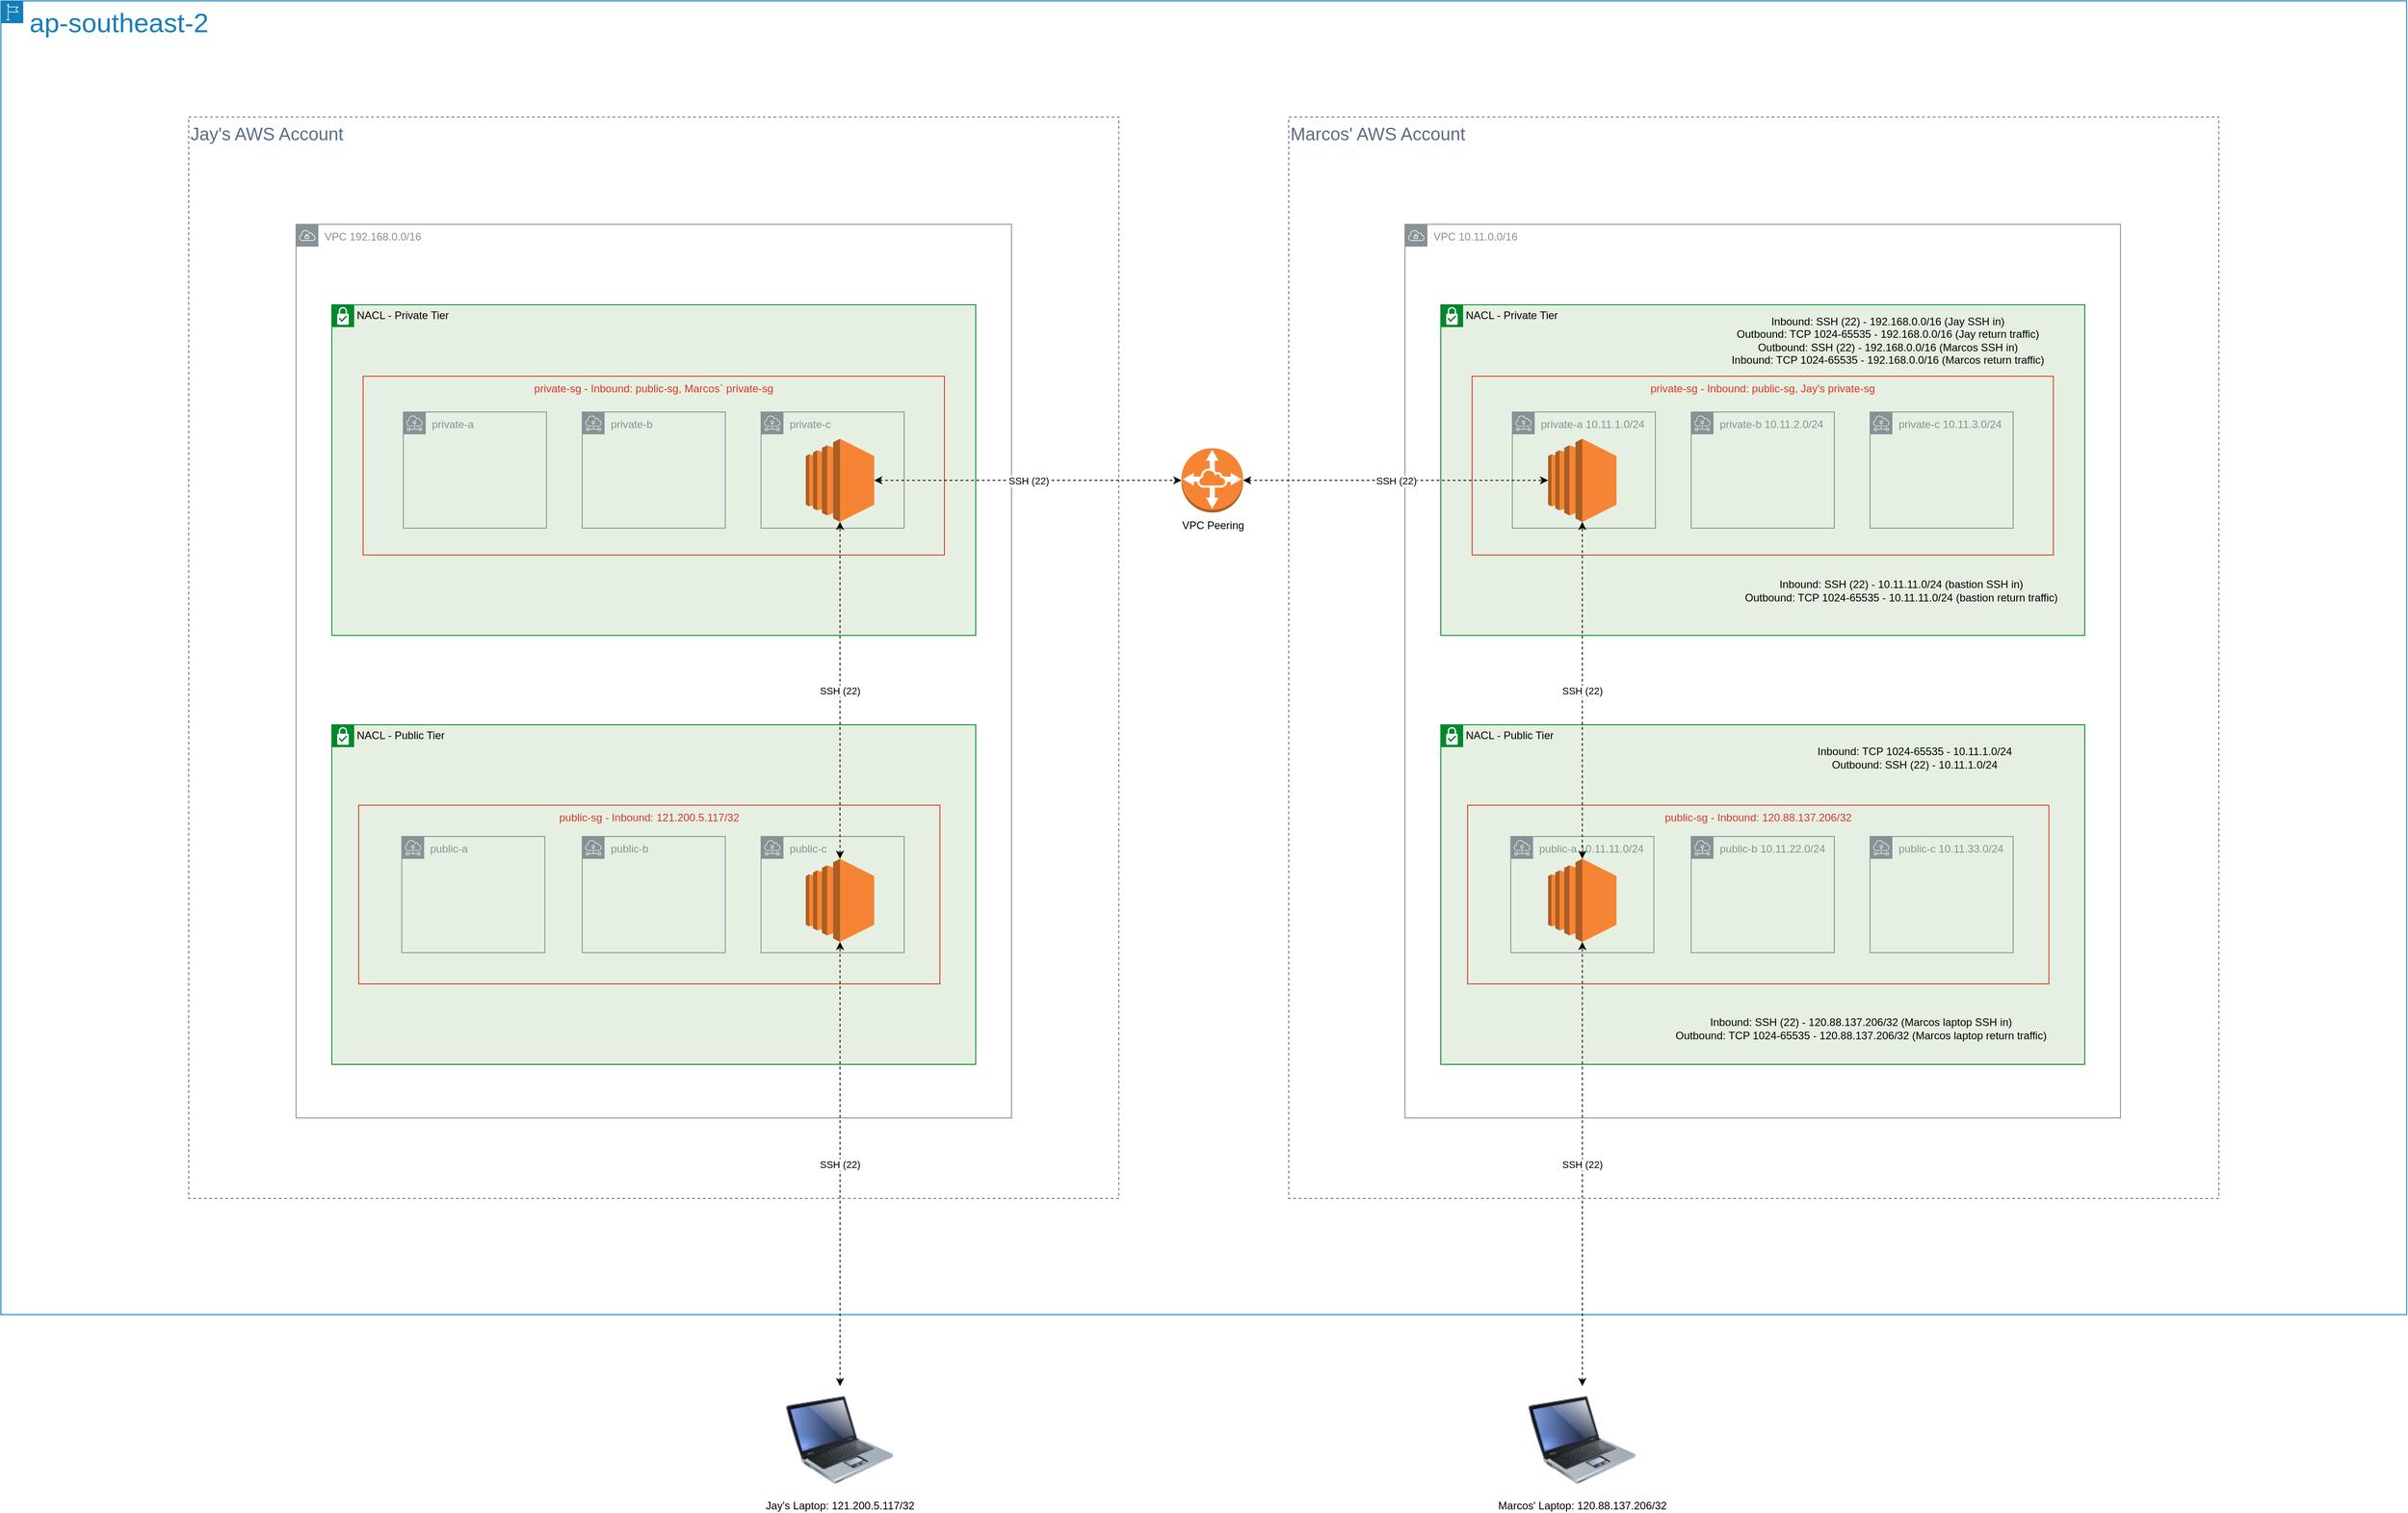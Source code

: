 <mxfile version="13.0.3" type="device"><diagram id="TrWHCffzf5_rGLEsfRIC" name="Page-1"><mxGraphModel dx="3022" dy="1222" grid="1" gridSize="10" guides="1" tooltips="1" connect="1" arrows="1" fold="1" page="0" pageScale="1" pageWidth="827" pageHeight="1169" math="0" shadow="0"><root><mxCell id="0"/><mxCell id="1" parent="0"/><mxCell id="wX97lJ7wE0CjYujslC2b-47" value="Jay's AWS Account" style="fillColor=none;strokeColor=#5A6C86;dashed=1;verticalAlign=top;fontStyle=0;fontColor=#5A6C86;fontSize=20;align=left;" parent="1" vertex="1"><mxGeometry x="-1360" y="120" width="1040" height="1210" as="geometry"/></mxCell><mxCell id="wX97lJ7wE0CjYujslC2b-46" value="Marcos' AWS Account" style="fillColor=none;strokeColor=#5A6C86;dashed=1;verticalAlign=top;fontStyle=0;fontColor=#5A6C86;fontSize=20;align=left;" parent="1" vertex="1"><mxGeometry x="-130" y="120" width="1040" height="1210" as="geometry"/></mxCell><mxCell id="wX97lJ7wE0CjYujslC2b-48" value="&lt;font style=&quot;font-size: 30px&quot;&gt;ap-southeast-2&lt;/font&gt;" style="points=[[0,0],[0.25,0],[0.5,0],[0.75,0],[1,0],[1,0.25],[1,0.5],[1,0.75],[1,1],[0.75,1],[0.5,1],[0.25,1],[0,1],[0,0.75],[0,0.5],[0,0.25]];outlineConnect=0;gradientColor=none;html=1;whiteSpace=wrap;fontSize=12;fontStyle=0;shape=mxgraph.aws4.group;grIcon=mxgraph.aws4.group_region;strokeColor=#147EBA;fillColor=none;verticalAlign=top;align=left;spacingLeft=30;fontColor=#147EBA;dashed=0;" parent="1" vertex="1"><mxGeometry x="-1570" y="-10" width="2690" height="1470" as="geometry"/></mxCell><mxCell id="wX97lJ7wE0CjYujslC2b-21" value="VPC 10.11.0.0/16" style="outlineConnect=0;gradientColor=none;html=1;whiteSpace=wrap;fontSize=12;fontStyle=0;shape=mxgraph.aws4.group;grIcon=mxgraph.aws4.group_vpc;strokeColor=#879196;fillColor=none;verticalAlign=top;align=left;spacingLeft=30;fontColor=#879196;dashed=0;" parent="1" vertex="1"><mxGeometry y="240" width="800" height="1000" as="geometry"/></mxCell><mxCell id="wX97lJ7wE0CjYujslC2b-1" value="NACL - Public Tier" style="shape=mxgraph.ibm.box;prType=subnet;fontStyle=0;verticalAlign=top;align=left;spacingLeft=32;spacingTop=4;fillColor=#E6F0E2;rounded=0;whiteSpace=wrap;html=1;strokeColor=#00882B;strokeWidth=1;dashed=0;container=1;spacing=-4;collapsible=0;expand=0;recursiveResize=0;" parent="1" vertex="1"><mxGeometry x="40" y="800" width="720" height="380" as="geometry"/></mxCell><mxCell id="wX97lJ7wE0CjYujslC2b-2" value="public-sg - Inbound: 120.88.137.206/32" style="fillColor=none;strokeColor=#DD3522;verticalAlign=top;fontStyle=0;fontColor=#DD3522;" parent="wX97lJ7wE0CjYujslC2b-1" vertex="1"><mxGeometry x="30" y="90" width="650" height="200" as="geometry"/></mxCell><mxCell id="wX97lJ7wE0CjYujslC2b-11" value="public-a 10.11.11.0/24" style="outlineConnect=0;gradientColor=none;html=1;whiteSpace=wrap;fontSize=12;fontStyle=0;shape=mxgraph.aws4.group;grIcon=mxgraph.aws4.group_subnet;strokeColor=#879196;fillColor=none;verticalAlign=top;align=left;spacingLeft=30;fontColor=#879196;dashed=0;" parent="wX97lJ7wE0CjYujslC2b-1" vertex="1"><mxGeometry x="78.25" y="125" width="160" height="130" as="geometry"/></mxCell><mxCell id="wX97lJ7wE0CjYujslC2b-3" value="" style="outlineConnect=0;dashed=0;verticalLabelPosition=bottom;verticalAlign=top;align=center;html=1;shape=mxgraph.aws3.ec2;fillColor=#F58534;gradientColor=none;" parent="wX97lJ7wE0CjYujslC2b-1" vertex="1"><mxGeometry x="120" y="150" width="76.5" height="93" as="geometry"/></mxCell><mxCell id="wX97lJ7wE0CjYujslC2b-12" value="public-b 10.11.22.0/24" style="outlineConnect=0;gradientColor=none;html=1;whiteSpace=wrap;fontSize=12;fontStyle=0;shape=mxgraph.aws4.group;grIcon=mxgraph.aws4.group_subnet;strokeColor=#879196;fillColor=none;verticalAlign=top;align=left;spacingLeft=30;fontColor=#879196;dashed=0;" parent="wX97lJ7wE0CjYujslC2b-1" vertex="1"><mxGeometry x="280" y="125" width="160" height="130" as="geometry"/></mxCell><mxCell id="wX97lJ7wE0CjYujslC2b-13" value="public-c 10.11.33.0/24" style="outlineConnect=0;gradientColor=none;html=1;whiteSpace=wrap;fontSize=12;fontStyle=0;shape=mxgraph.aws4.group;grIcon=mxgraph.aws4.group_subnet;strokeColor=#879196;fillColor=none;verticalAlign=top;align=left;spacingLeft=30;fontColor=#879196;dashed=0;" parent="wX97lJ7wE0CjYujslC2b-1" vertex="1"><mxGeometry x="480" y="125" width="160" height="130" as="geometry"/></mxCell><mxCell id="wX97lJ7wE0CjYujslC2b-22" value="&lt;br&gt;Inbound: TCP 1024-65535 - 10.11.1.0/24&lt;br&gt;Outbound: SSH (22) - 10.11.1.0/24" style="text;html=1;strokeColor=none;fillColor=none;align=center;verticalAlign=middle;whiteSpace=wrap;rounded=0;" parent="wX97lJ7wE0CjYujslC2b-1" vertex="1"><mxGeometry x="360" y="20" width="340" height="20" as="geometry"/></mxCell><mxCell id="wX97lJ7wE0CjYujslC2b-7" value="Inbound: SSH (22) - 120.88.137.206/32 (Marcos laptop SSH in)&lt;br&gt;Outbound: TCP 1024-65535 -&amp;nbsp;120.88.137.206/32 (Marcos laptop return traffic)" style="text;html=1;strokeColor=none;fillColor=none;align=center;verticalAlign=middle;whiteSpace=wrap;rounded=0;" parent="wX97lJ7wE0CjYujslC2b-1" vertex="1"><mxGeometry x="250" y="330" width="440" height="20" as="geometry"/></mxCell><mxCell id="wX97lJ7wE0CjYujslC2b-6" value="SSH (22)" style="edgeStyle=orthogonalEdgeStyle;rounded=0;orthogonalLoop=1;jettySize=auto;html=1;dashed=1;startArrow=classic;startFill=1;" parent="1" source="wX97lJ7wE0CjYujslC2b-5" target="wX97lJ7wE0CjYujslC2b-3" edge="1"><mxGeometry relative="1" as="geometry"/></mxCell><mxCell id="wX97lJ7wE0CjYujslC2b-5" value="Marcos' Laptop: 120.88.137.206/32" style="image;html=1;labelBackgroundColor=#ffffff;image=img/lib/clip_art/computers/Laptop_128x128.png" parent="1" vertex="1"><mxGeometry x="138.25" y="1540" width="120" height="120" as="geometry"/></mxCell><mxCell id="wX97lJ7wE0CjYujslC2b-14" value="NACL - Private Tier" style="shape=mxgraph.ibm.box;prType=subnet;fontStyle=0;verticalAlign=top;align=left;spacingLeft=32;spacingTop=4;fillColor=#E6F0E2;rounded=0;whiteSpace=wrap;html=1;strokeColor=#00882B;strokeWidth=1;dashed=0;container=1;spacing=-4;collapsible=0;expand=0;recursiveResize=0;" parent="1" vertex="1"><mxGeometry x="40" y="330" width="720" height="370" as="geometry"/></mxCell><mxCell id="wX97lJ7wE0CjYujslC2b-15" value="private-sg - Inbound: public-sg, Jay's private-sg" style="fillColor=none;strokeColor=#DD3522;verticalAlign=top;fontStyle=0;fontColor=#DD3522;" parent="wX97lJ7wE0CjYujslC2b-14" vertex="1"><mxGeometry x="35" y="80" width="650" height="200" as="geometry"/></mxCell><mxCell id="wX97lJ7wE0CjYujslC2b-16" value="private-a 10.11.1.0/24" style="outlineConnect=0;gradientColor=none;html=1;whiteSpace=wrap;fontSize=12;fontStyle=0;shape=mxgraph.aws4.group;grIcon=mxgraph.aws4.group_subnet;strokeColor=#879196;fillColor=none;verticalAlign=top;align=left;spacingLeft=30;fontColor=#879196;dashed=0;" parent="wX97lJ7wE0CjYujslC2b-14" vertex="1"><mxGeometry x="80" y="120" width="160" height="130" as="geometry"/></mxCell><mxCell id="wX97lJ7wE0CjYujslC2b-17" value="private-b 10.11.2.0/24" style="outlineConnect=0;gradientColor=none;html=1;whiteSpace=wrap;fontSize=12;fontStyle=0;shape=mxgraph.aws4.group;grIcon=mxgraph.aws4.group_subnet;strokeColor=#879196;fillColor=none;verticalAlign=top;align=left;spacingLeft=30;fontColor=#879196;dashed=0;" parent="wX97lJ7wE0CjYujslC2b-14" vertex="1"><mxGeometry x="280" y="120" width="160" height="130" as="geometry"/></mxCell><mxCell id="wX97lJ7wE0CjYujslC2b-18" value="private-c 10.11.3.0/24" style="outlineConnect=0;gradientColor=none;html=1;whiteSpace=wrap;fontSize=12;fontStyle=0;shape=mxgraph.aws4.group;grIcon=mxgraph.aws4.group_subnet;strokeColor=#879196;fillColor=none;verticalAlign=top;align=left;spacingLeft=30;fontColor=#879196;dashed=0;" parent="wX97lJ7wE0CjYujslC2b-14" vertex="1"><mxGeometry x="480" y="120" width="160" height="130" as="geometry"/></mxCell><mxCell id="wX97lJ7wE0CjYujslC2b-25" value="Inbound: SSH (22) - 10.11.11.0/24 (bastion SSH in)&lt;br&gt;Outbound: TCP 1024-65535 - 10.11.11.0/24 (bastion return traffic)" style="text;html=1;strokeColor=none;fillColor=none;align=center;verticalAlign=middle;whiteSpace=wrap;rounded=0;" parent="wX97lJ7wE0CjYujslC2b-14" vertex="1"><mxGeometry x="330" y="310" width="370" height="20" as="geometry"/></mxCell><mxCell id="wX97lJ7wE0CjYujslC2b-19" value="" style="outlineConnect=0;dashed=0;verticalLabelPosition=bottom;verticalAlign=top;align=center;html=1;shape=mxgraph.aws3.ec2;fillColor=#F58534;gradientColor=none;" parent="wX97lJ7wE0CjYujslC2b-14" vertex="1"><mxGeometry x="120" y="150" width="76.5" height="93" as="geometry"/></mxCell><mxCell id="wX97lJ7wE0CjYujslC2b-44" value="Inbound: SSH (22) - 192.168.0.0/16 (Jay SSH in)&lt;br&gt;Outbound: TCP 1024-65535 - 192.168.0.0/16 (Jay return traffic)&lt;br&gt;Outbound: SSH (22) - 192.168.0.0/16 (Marcos SSH in)&lt;br&gt;Inbound: TCP 1024-65535 - 192.168.0.0/16 (Marcos return traffic)" style="text;html=1;strokeColor=none;fillColor=none;align=center;verticalAlign=middle;whiteSpace=wrap;rounded=0;" parent="wX97lJ7wE0CjYujslC2b-14" vertex="1"><mxGeometry x="300" y="30" width="400" height="20" as="geometry"/></mxCell><mxCell id="wX97lJ7wE0CjYujslC2b-20" value="SSH (22)" style="edgeStyle=orthogonalEdgeStyle;rounded=0;orthogonalLoop=1;jettySize=auto;html=1;dashed=1;strokeColor=#000000;startArrow=classic;startFill=1;" parent="1" source="wX97lJ7wE0CjYujslC2b-3" target="wX97lJ7wE0CjYujslC2b-19" edge="1"><mxGeometry relative="1" as="geometry"/></mxCell><mxCell id="wX97lJ7wE0CjYujslC2b-26" value="VPC 192.168.0.0/16" style="outlineConnect=0;gradientColor=none;html=1;whiteSpace=wrap;fontSize=12;fontStyle=0;shape=mxgraph.aws4.group;grIcon=mxgraph.aws4.group_vpc;strokeColor=#879196;fillColor=none;verticalAlign=top;align=left;spacingLeft=30;fontColor=#879196;dashed=0;" parent="1" vertex="1"><mxGeometry x="-1240" y="240" width="800" height="1000" as="geometry"/></mxCell><mxCell id="wX97lJ7wE0CjYujslC2b-27" value="NACL - Private Tier" style="shape=mxgraph.ibm.box;prType=subnet;fontStyle=0;verticalAlign=top;align=left;spacingLeft=32;spacingTop=4;fillColor=#E6F0E2;rounded=0;whiteSpace=wrap;html=1;strokeColor=#00882B;strokeWidth=1;dashed=0;container=1;spacing=-4;collapsible=0;expand=0;recursiveResize=0;" parent="1" vertex="1"><mxGeometry x="-1200" y="330" width="720" height="370" as="geometry"/></mxCell><mxCell id="wX97lJ7wE0CjYujslC2b-28" value="private-sg - Inbound: public-sg, Marcos` private-sg" style="fillColor=none;strokeColor=#DD3522;verticalAlign=top;fontStyle=0;fontColor=#DD3522;" parent="wX97lJ7wE0CjYujslC2b-27" vertex="1"><mxGeometry x="35" y="80" width="650" height="200" as="geometry"/></mxCell><mxCell id="wX97lJ7wE0CjYujslC2b-29" value="private-a" style="outlineConnect=0;gradientColor=none;html=1;whiteSpace=wrap;fontSize=12;fontStyle=0;shape=mxgraph.aws4.group;grIcon=mxgraph.aws4.group_subnet;strokeColor=#879196;fillColor=none;verticalAlign=top;align=left;spacingLeft=30;fontColor=#879196;dashed=0;" parent="wX97lJ7wE0CjYujslC2b-27" vertex="1"><mxGeometry x="80" y="120" width="160" height="130" as="geometry"/></mxCell><mxCell id="wX97lJ7wE0CjYujslC2b-30" value="private-b" style="outlineConnect=0;gradientColor=none;html=1;whiteSpace=wrap;fontSize=12;fontStyle=0;shape=mxgraph.aws4.group;grIcon=mxgraph.aws4.group_subnet;strokeColor=#879196;fillColor=none;verticalAlign=top;align=left;spacingLeft=30;fontColor=#879196;dashed=0;" parent="wX97lJ7wE0CjYujslC2b-27" vertex="1"><mxGeometry x="280" y="120" width="160" height="130" as="geometry"/></mxCell><mxCell id="wX97lJ7wE0CjYujslC2b-31" value="private-c" style="outlineConnect=0;gradientColor=none;html=1;whiteSpace=wrap;fontSize=12;fontStyle=0;shape=mxgraph.aws4.group;grIcon=mxgraph.aws4.group_subnet;strokeColor=#879196;fillColor=none;verticalAlign=top;align=left;spacingLeft=30;fontColor=#879196;dashed=0;" parent="wX97lJ7wE0CjYujslC2b-27" vertex="1"><mxGeometry x="480" y="120" width="160" height="130" as="geometry"/></mxCell><mxCell id="wX97lJ7wE0CjYujslC2b-32" value="" style="outlineConnect=0;dashed=0;verticalLabelPosition=bottom;verticalAlign=top;align=center;html=1;shape=mxgraph.aws3.ec2;fillColor=#F58534;gradientColor=none;" parent="wX97lJ7wE0CjYujslC2b-27" vertex="1"><mxGeometry x="530" y="150" width="76.5" height="93" as="geometry"/></mxCell><mxCell id="wX97lJ7wE0CjYujslC2b-34" value="NACL - Public Tier" style="shape=mxgraph.ibm.box;prType=subnet;fontStyle=0;verticalAlign=top;align=left;spacingLeft=32;spacingTop=4;fillColor=#E6F0E2;rounded=0;whiteSpace=wrap;html=1;strokeColor=#00882B;strokeWidth=1;dashed=0;container=1;spacing=-4;collapsible=0;expand=0;recursiveResize=0;" parent="1" vertex="1"><mxGeometry x="-1200" y="800" width="720" height="380" as="geometry"/></mxCell><mxCell id="wX97lJ7wE0CjYujslC2b-39" value="public-c&lt;br&gt;" style="outlineConnect=0;gradientColor=none;html=1;whiteSpace=wrap;fontSize=12;fontStyle=0;shape=mxgraph.aws4.group;grIcon=mxgraph.aws4.group_subnet;strokeColor=#879196;fillColor=none;verticalAlign=top;align=left;spacingLeft=30;fontColor=#879196;dashed=0;" parent="wX97lJ7wE0CjYujslC2b-34" vertex="1"><mxGeometry x="480" y="125" width="160" height="130" as="geometry"/></mxCell><mxCell id="wX97lJ7wE0CjYujslC2b-35" value="public-sg - Inbound: 121.200.5.117/32" style="fillColor=none;strokeColor=#DD3522;verticalAlign=top;fontStyle=0;fontColor=#DD3522;" parent="wX97lJ7wE0CjYujslC2b-34" vertex="1"><mxGeometry x="30" y="90" width="650" height="200" as="geometry"/></mxCell><mxCell id="wX97lJ7wE0CjYujslC2b-36" value="public-a" style="outlineConnect=0;gradientColor=none;html=1;whiteSpace=wrap;fontSize=12;fontStyle=0;shape=mxgraph.aws4.group;grIcon=mxgraph.aws4.group_subnet;strokeColor=#879196;fillColor=none;verticalAlign=top;align=left;spacingLeft=30;fontColor=#879196;dashed=0;" parent="wX97lJ7wE0CjYujslC2b-34" vertex="1"><mxGeometry x="78.25" y="125" width="160" height="130" as="geometry"/></mxCell><mxCell id="wX97lJ7wE0CjYujslC2b-37" value="" style="outlineConnect=0;dashed=0;verticalLabelPosition=bottom;verticalAlign=top;align=center;html=1;shape=mxgraph.aws3.ec2;fillColor=#F58534;gradientColor=none;" parent="wX97lJ7wE0CjYujslC2b-34" vertex="1"><mxGeometry x="530" y="150" width="76.5" height="93" as="geometry"/></mxCell><mxCell id="wX97lJ7wE0CjYujslC2b-38" value="public-b" style="outlineConnect=0;gradientColor=none;html=1;whiteSpace=wrap;fontSize=12;fontStyle=0;shape=mxgraph.aws4.group;grIcon=mxgraph.aws4.group_subnet;strokeColor=#879196;fillColor=none;verticalAlign=top;align=left;spacingLeft=30;fontColor=#879196;dashed=0;" parent="wX97lJ7wE0CjYujslC2b-34" vertex="1"><mxGeometry x="280" y="125" width="160" height="130" as="geometry"/></mxCell><mxCell id="wX97lJ7wE0CjYujslC2b-42" value="SSH (22)" style="endArrow=classic;startArrow=classic;html=1;dashed=1;strokeColor=#000000;" parent="1" source="wX97lJ7wE0CjYujslC2b-43" target="wX97lJ7wE0CjYujslC2b-19" edge="1"><mxGeometry width="50" height="50" relative="1" as="geometry"><mxPoint x="-80" y="530" as="sourcePoint"/><mxPoint x="-30" y="480" as="targetPoint"/></mxGeometry></mxCell><mxCell id="wX97lJ7wE0CjYujslC2b-43" value="VPC Peering" style="outlineConnect=0;dashed=0;verticalLabelPosition=bottom;verticalAlign=top;align=center;html=1;shape=mxgraph.aws3.vpc_peering;fillColor=#F58534;gradientColor=none;" parent="1" vertex="1"><mxGeometry x="-250" y="490.5" width="69" height="72" as="geometry"/></mxCell><mxCell id="wX97lJ7wE0CjYujslC2b-45" value="SSH (22)" style="endArrow=classic;startArrow=classic;html=1;dashed=1;strokeColor=#000000;" parent="1" source="wX97lJ7wE0CjYujslC2b-32" target="wX97lJ7wE0CjYujslC2b-43" edge="1"><mxGeometry width="50" height="50" relative="1" as="geometry"><mxPoint x="-601.75" y="526.5" as="sourcePoint"/><mxPoint x="160" y="526.5" as="targetPoint"/></mxGeometry></mxCell><mxCell id="wX97lJ7wE0CjYujslC2b-49" value="SSH (22)" style="edgeStyle=orthogonalEdgeStyle;rounded=0;orthogonalLoop=1;jettySize=auto;html=1;dashed=1;startArrow=classic;startFill=1;strokeColor=#000000;fontSize=11;" parent="1" source="wX97lJ7wE0CjYujslC2b-37" target="wX97lJ7wE0CjYujslC2b-32" edge="1"><mxGeometry relative="1" as="geometry"/></mxCell><mxCell id="wX97lJ7wE0CjYujslC2b-51" value="SSH (22)" style="edgeStyle=orthogonalEdgeStyle;rounded=0;orthogonalLoop=1;jettySize=auto;html=1;dashed=1;startArrow=classic;startFill=1;strokeColor=#000000;fontSize=11;" parent="1" source="wX97lJ7wE0CjYujslC2b-50" target="wX97lJ7wE0CjYujslC2b-37" edge="1"><mxGeometry relative="1" as="geometry"/></mxCell><mxCell id="wX97lJ7wE0CjYujslC2b-50" value="Jay's Laptop: 121.200.5.117/32" style="image;html=1;labelBackgroundColor=#ffffff;image=img/lib/clip_art/computers/Laptop_128x128.png" parent="1" vertex="1"><mxGeometry x="-691.75" y="1540" width="120" height="120" as="geometry"/></mxCell></root></mxGraphModel></diagram></mxfile>